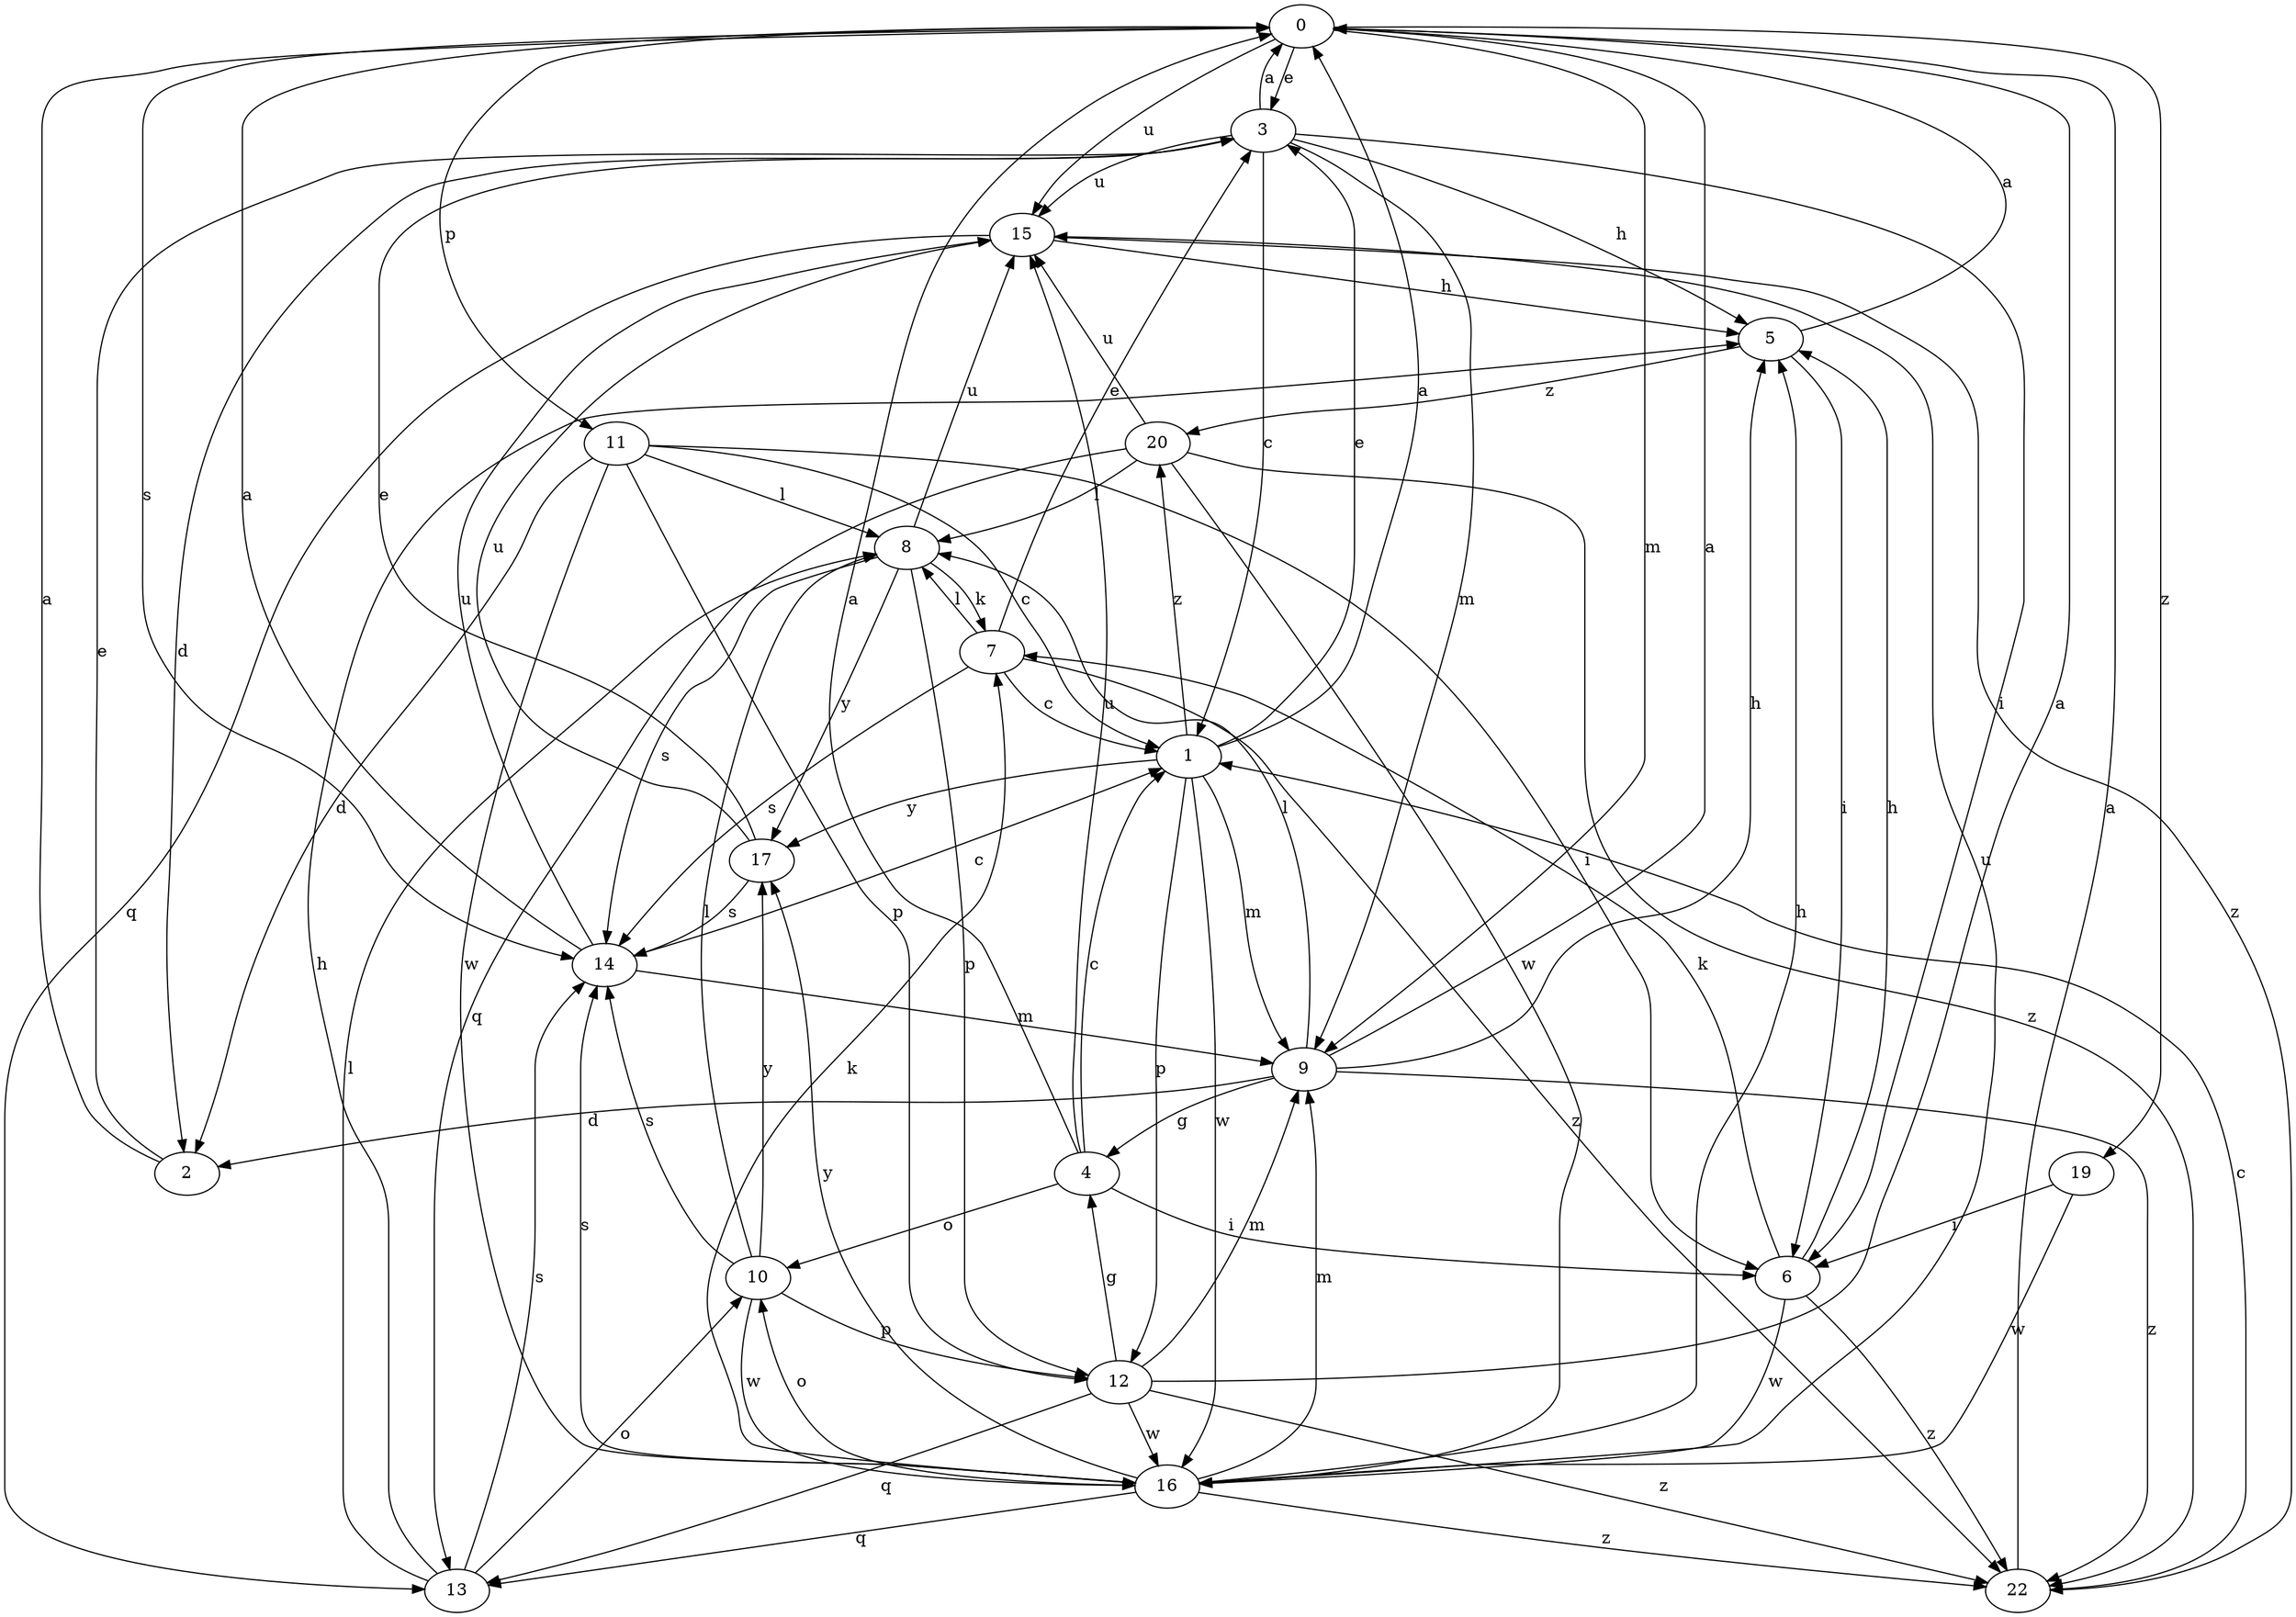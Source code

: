 strict digraph  {
0;
1;
2;
3;
4;
5;
6;
7;
8;
9;
10;
11;
12;
13;
14;
15;
16;
17;
19;
20;
22;
0 -> 3  [label=e];
0 -> 9  [label=m];
0 -> 11  [label=p];
0 -> 14  [label=s];
0 -> 15  [label=u];
0 -> 19  [label=z];
1 -> 0  [label=a];
1 -> 3  [label=e];
1 -> 9  [label=m];
1 -> 12  [label=p];
1 -> 16  [label=w];
1 -> 17  [label=y];
1 -> 20  [label=z];
2 -> 0  [label=a];
2 -> 3  [label=e];
3 -> 0  [label=a];
3 -> 1  [label=c];
3 -> 2  [label=d];
3 -> 5  [label=h];
3 -> 6  [label=i];
3 -> 9  [label=m];
3 -> 15  [label=u];
4 -> 0  [label=a];
4 -> 1  [label=c];
4 -> 6  [label=i];
4 -> 10  [label=o];
4 -> 15  [label=u];
5 -> 0  [label=a];
5 -> 6  [label=i];
5 -> 20  [label=z];
6 -> 5  [label=h];
6 -> 7  [label=k];
6 -> 16  [label=w];
6 -> 22  [label=z];
7 -> 1  [label=c];
7 -> 3  [label=e];
7 -> 8  [label=l];
7 -> 14  [label=s];
7 -> 22  [label=z];
8 -> 7  [label=k];
8 -> 12  [label=p];
8 -> 14  [label=s];
8 -> 15  [label=u];
8 -> 17  [label=y];
9 -> 0  [label=a];
9 -> 2  [label=d];
9 -> 4  [label=g];
9 -> 5  [label=h];
9 -> 8  [label=l];
9 -> 22  [label=z];
10 -> 8  [label=l];
10 -> 12  [label=p];
10 -> 14  [label=s];
10 -> 16  [label=w];
10 -> 17  [label=y];
11 -> 1  [label=c];
11 -> 2  [label=d];
11 -> 6  [label=i];
11 -> 8  [label=l];
11 -> 12  [label=p];
11 -> 16  [label=w];
12 -> 0  [label=a];
12 -> 4  [label=g];
12 -> 9  [label=m];
12 -> 13  [label=q];
12 -> 16  [label=w];
12 -> 22  [label=z];
13 -> 5  [label=h];
13 -> 8  [label=l];
13 -> 10  [label=o];
13 -> 14  [label=s];
14 -> 0  [label=a];
14 -> 1  [label=c];
14 -> 9  [label=m];
14 -> 15  [label=u];
15 -> 5  [label=h];
15 -> 13  [label=q];
15 -> 22  [label=z];
16 -> 5  [label=h];
16 -> 7  [label=k];
16 -> 9  [label=m];
16 -> 10  [label=o];
16 -> 13  [label=q];
16 -> 14  [label=s];
16 -> 15  [label=u];
16 -> 17  [label=y];
16 -> 22  [label=z];
17 -> 3  [label=e];
17 -> 14  [label=s];
17 -> 15  [label=u];
19 -> 6  [label=i];
19 -> 16  [label=w];
20 -> 8  [label=l];
20 -> 13  [label=q];
20 -> 15  [label=u];
20 -> 16  [label=w];
20 -> 22  [label=z];
22 -> 0  [label=a];
22 -> 1  [label=c];
}
